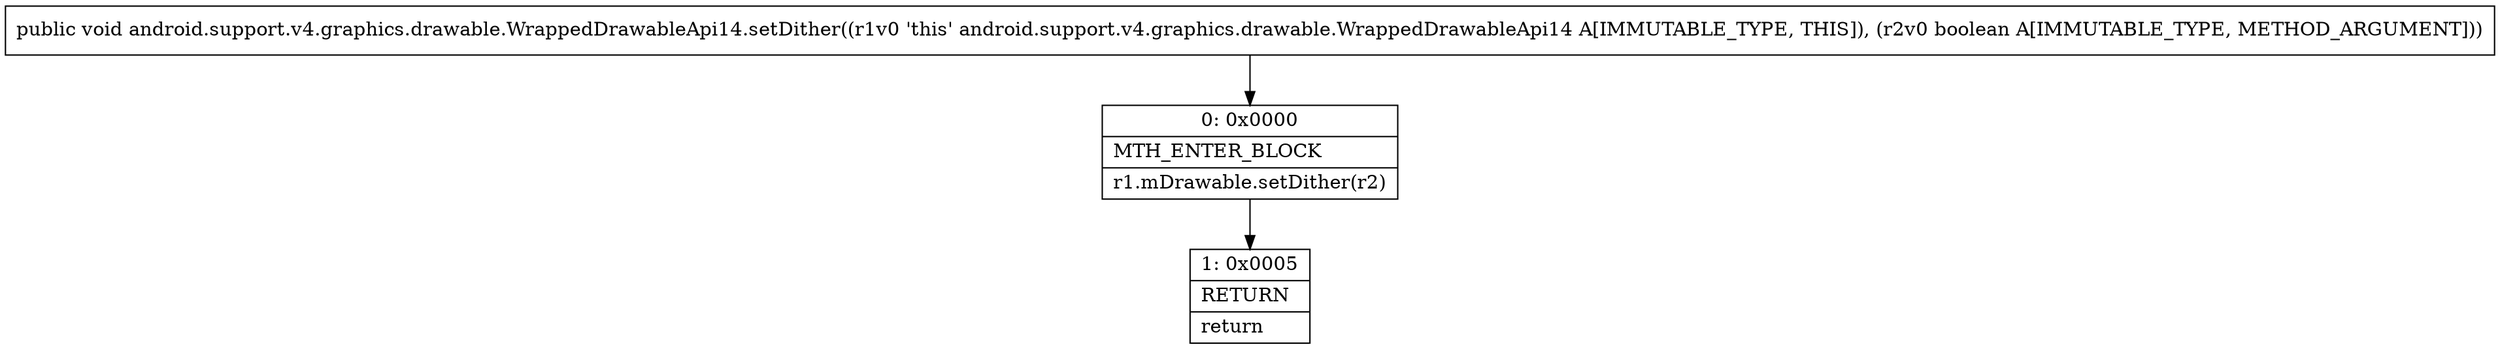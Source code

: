 digraph "CFG forandroid.support.v4.graphics.drawable.WrappedDrawableApi14.setDither(Z)V" {
Node_0 [shape=record,label="{0\:\ 0x0000|MTH_ENTER_BLOCK\l|r1.mDrawable.setDither(r2)\l}"];
Node_1 [shape=record,label="{1\:\ 0x0005|RETURN\l|return\l}"];
MethodNode[shape=record,label="{public void android.support.v4.graphics.drawable.WrappedDrawableApi14.setDither((r1v0 'this' android.support.v4.graphics.drawable.WrappedDrawableApi14 A[IMMUTABLE_TYPE, THIS]), (r2v0 boolean A[IMMUTABLE_TYPE, METHOD_ARGUMENT])) }"];
MethodNode -> Node_0;
Node_0 -> Node_1;
}

